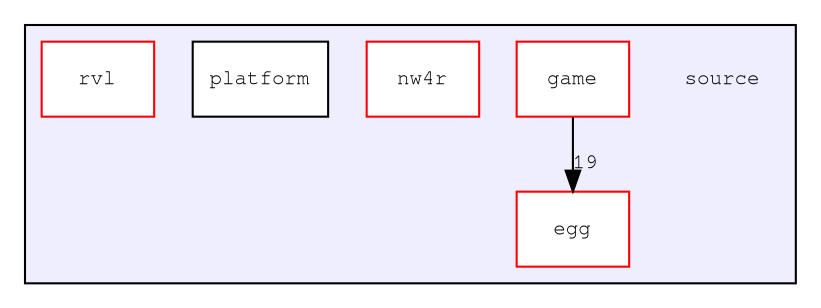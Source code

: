 digraph "source" {
  compound=true
  node [ fontsize="10", fontname="FreeMono"];
  edge [ labelfontsize="10", labelfontname="FreeMono"];
  subgraph clusterdir_b2f33c71d4aa5e7af42a1ca61ff5af1b {
    graph [ bgcolor="#eeeeff", pencolor="black", label="" URL="dir_b2f33c71d4aa5e7af42a1ca61ff5af1b.html"];
    dir_b2f33c71d4aa5e7af42a1ca61ff5af1b [shape=plaintext label="source"];
  dir_dfa3dd376ef284b4fe91688c4c5b67ec [shape=box label="egg" fillcolor="white" style="filled" color="red" URL="dir_dfa3dd376ef284b4fe91688c4c5b67ec.html"];
  dir_9ea5017e8fa7189fb9af6fe82af05461 [shape=box label="game" fillcolor="white" style="filled" color="red" URL="dir_9ea5017e8fa7189fb9af6fe82af05461.html"];
  dir_fa539d9f400cd8c961cb0a68e32183e6 [shape=box label="nw4r" fillcolor="white" style="filled" color="red" URL="dir_fa539d9f400cd8c961cb0a68e32183e6.html"];
  dir_deecb1fcc82e0608460c467d95c3be6b [shape=box label="platform" fillcolor="white" style="filled" URL="dir_deecb1fcc82e0608460c467d95c3be6b.html"];
  dir_04b1a76366f54e518bf452881c14829c [shape=box label="rvl" fillcolor="white" style="filled" color="red" URL="dir_04b1a76366f54e518bf452881c14829c.html"];
  }
  dir_9ea5017e8fa7189fb9af6fe82af05461->dir_dfa3dd376ef284b4fe91688c4c5b67ec [headlabel="19", labeldistance=1.5 headhref="dir_000007_000001.html"];
}
